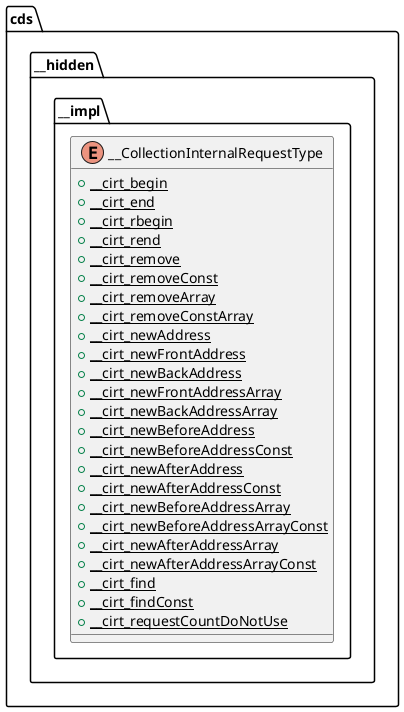@startuml

!startsub public_declaration
!ifndef COLLECTION_COMMUNICATION_REQUEST_TYPE_PUBLIC
!define COLLECTION_COMMUNICATION_REQUEST_TYPE_PUBLIC

namespace cds {
    namespace __hidden {
        namespace __impl {

            enum __CollectionInternalRequestType {
                + {field} {static} __cirt_begin
                + {field} {static} __cirt_end
                + {field} {static} __cirt_rbegin
                + {field} {static} __cirt_rend
                + {field} {static} __cirt_remove
                + {field} {static} __cirt_removeConst
                + {field} {static} __cirt_removeArray
                + {field} {static} __cirt_removeConstArray
                + {field} {static} __cirt_newAddress
                + {field} {static} __cirt_newFrontAddress
                + {field} {static} __cirt_newBackAddress
                + {field} {static} __cirt_newFrontAddressArray
                + {field} {static} __cirt_newBackAddressArray
                + {field} {static} __cirt_newBeforeAddress
                + {field} {static} __cirt_newBeforeAddressConst
                + {field} {static} __cirt_newAfterAddress
                + {field} {static} __cirt_newAfterAddressConst
                + {field} {static} __cirt_newBeforeAddressArray
                + {field} {static} __cirt_newBeforeAddressArrayConst
                + {field} {static} __cirt_newAfterAddressArray
                + {field} {static} __cirt_newAfterAddressArrayConst
                + {field} {static} __cirt_find
                + {field} {static} __cirt_findConst
                + {field} {static} __cirt_requestCountDoNotUse
            }

        }
    }
}

!endif
!endsub

@enduml